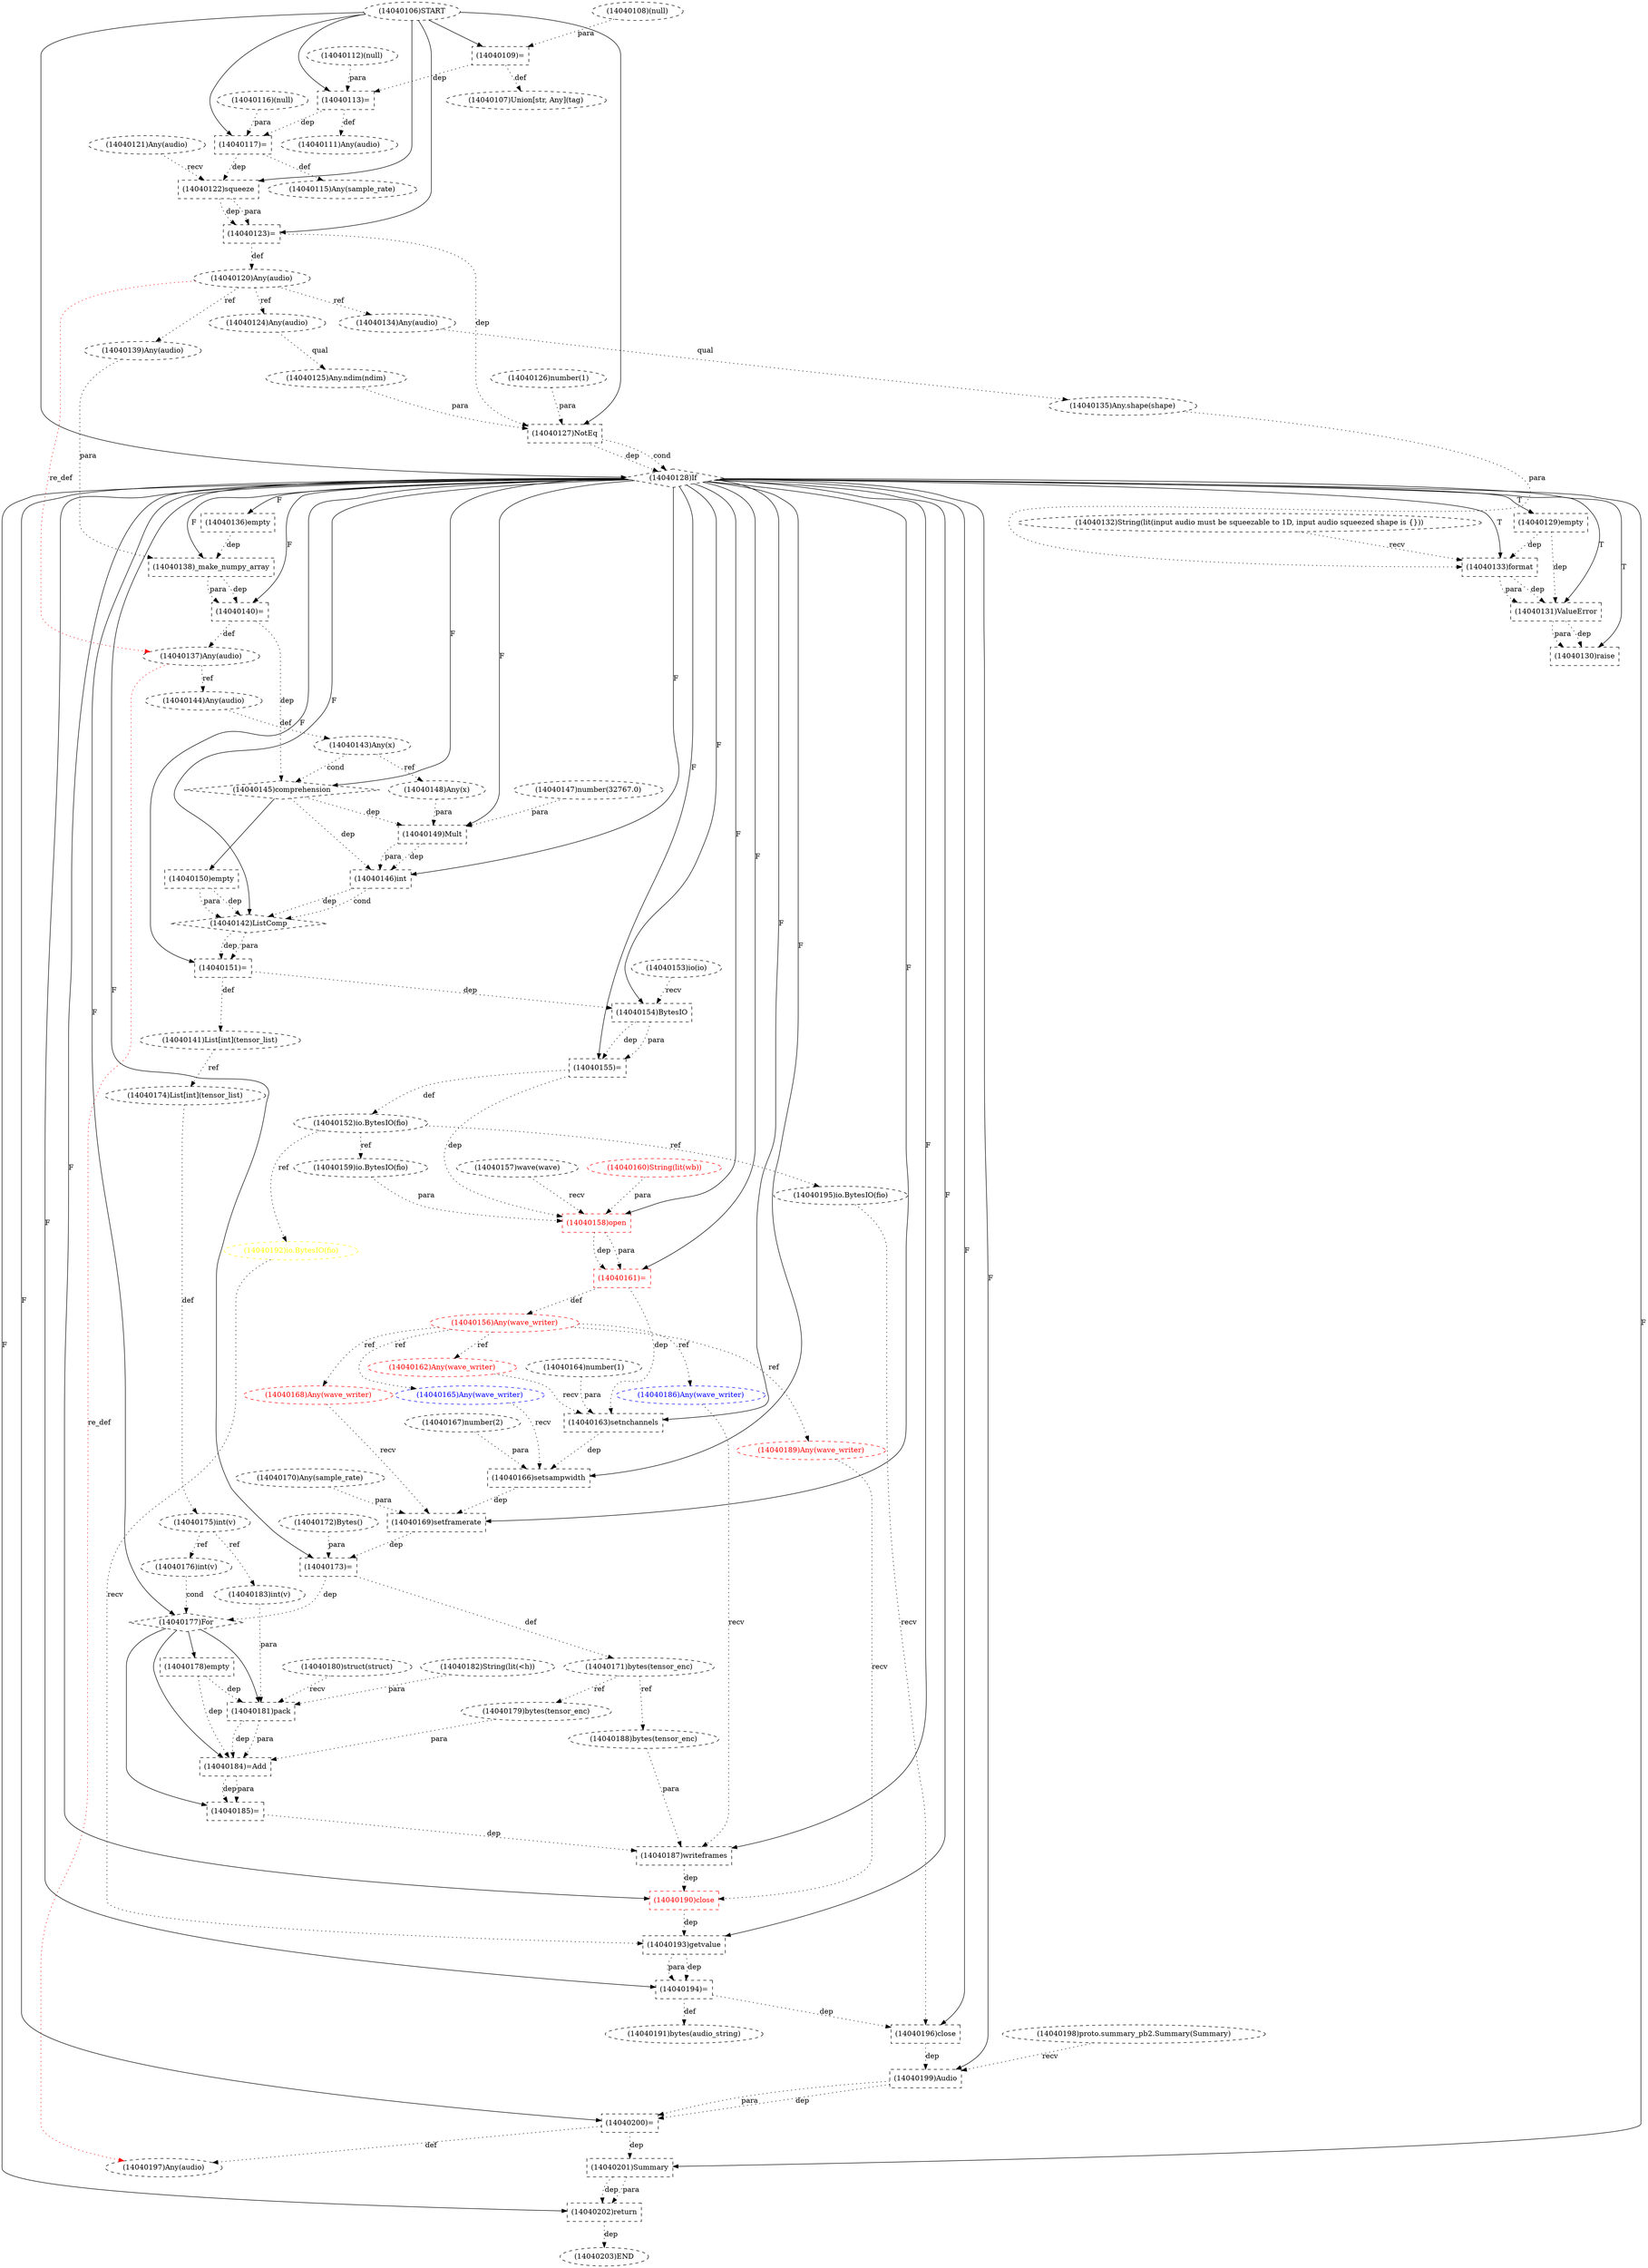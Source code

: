 digraph G {
1 [label="(14040133)format" shape=box style=dashed]
2 [label="(14040135)Any.shape(shape)" shape=ellipse style=dashed]
3 [label="(14040191)bytes(audio_string)" shape=ellipse style=dashed]
4 [label="(14040129)empty" shape=box style=dashed]
5 [label="(14040188)bytes(tensor_enc)" shape=ellipse style=dashed]
6 [label="(14040171)bytes(tensor_enc)" shape=ellipse style=dashed]
7 [label="(14040152)io.BytesIO(fio)" shape=ellipse style=dashed color=black fontcolor=black]
8 [label="(14040159)io.BytesIO(fio)" shape=ellipse style=dashed]
9 [label="(14040109)=" shape=box style=dashed]
10 [label="(14040147)number(32767.0)" shape=ellipse style=dashed]
11 [label="(14040124)Any(audio)" shape=ellipse style=dashed]
12 [label="(14040113)=" shape=box style=dashed]
13 [label="(14040170)Any(sample_rate)" shape=ellipse style=dashed]
14 [label="(14040125)Any.ndim(ndim)" shape=ellipse style=dashed]
15 [label="(14040177)For" shape=diamond style=dashed]
16 [label="(14040186)Any(wave_writer)" shape=ellipse style=dashed color=blue fontcolor=blue]
17 [label="(14040189)Any(wave_writer)" shape=ellipse style=dashed color=red fontcolor=red]
18 [label="(14040155)=" shape=box style=dashed]
19 [label="(14040106)START" style=dashed]
20 [label="(14040146)int" shape=box style=dashed]
21 [label="(14040158)open" shape=box style=dashed color=red fontcolor=red]
22 [label="(14040168)Any(wave_writer)" shape=ellipse style=dashed color=red fontcolor=red]
23 [label="(14040164)number(1)" shape=ellipse style=dashed]
24 [label="(14040132)String(lit(input audio must be squeezable to 1D, input audio squeezed shape is {}))" shape=ellipse style=dashed]
25 [label="(14040117)=" shape=box style=dashed]
26 [label="(14040181)pack" shape=box style=dashed]
27 [label="(14040183)int(v)" shape=ellipse style=dashed]
28 [label="(14040187)writeframes" shape=box style=dashed]
29 [label="(14040134)Any(audio)" shape=ellipse style=dashed]
30 [label="(14040199)Audio" shape=box style=dashed]
31 [label="(14040193)getvalue" shape=box style=dashed]
32 [label="(14040200)=" shape=box style=dashed]
33 [label="(14040143)Any(x)" shape=ellipse style=dashed]
34 [label="(14040175)int(v)" shape=ellipse style=dashed]
35 [label="(14040115)Any(sample_rate)" shape=ellipse style=dashed]
36 [label="(14040195)io.BytesIO(fio)" shape=ellipse style=dashed color=black fontcolor=black]
37 [label="(14040185)=" shape=box style=dashed]
38 [label="(14040194)=" shape=box style=dashed]
39 [label="(14040136)empty" shape=box style=dashed]
40 [label="(14040122)squeeze" shape=box style=dashed]
41 [label="(14040198)proto.summary_pb2.Summary(Summary)" shape=ellipse style=dashed]
42 [label="(14040197)Any(audio)" shape=ellipse style=dashed]
43 [label="(14040126)number(1)" shape=ellipse style=dashed]
44 [label="(14040153)io(io)" shape=ellipse style=dashed]
45 [label="(14040108)(null)" shape=ellipse style=dashed]
46 [label="(14040111)Any(audio)" shape=ellipse style=dashed]
47 [label="(14040176)int(v)" shape=ellipse style=dashed]
48 [label="(14040121)Any(audio)" shape=ellipse style=dashed]
49 [label="(14040127)NotEq" shape=box style=dashed]
50 [label="(14040150)empty" shape=box style=dashed]
51 [label="(14040202)return" shape=box style=dashed]
52 [label="(14040141)List[int](tensor_list)" shape=ellipse style=dashed]
53 [label="(14040180)struct(struct)" shape=ellipse style=dashed]
54 [label="(14040140)=" shape=box style=dashed]
55 [label="(14040166)setsampwidth" shape=box style=dashed]
56 [label="(14040196)close" shape=box style=dashed color=black fontcolor=black]
57 [label="(14040157)wave(wave)" shape=ellipse style=dashed]
58 [label="(14040190)close" shape=box style=dashed color=red fontcolor=red]
59 [label="(14040154)BytesIO" shape=box style=dashed]
60 [label="(14040144)Any(audio)" shape=ellipse style=dashed]
61 [label="(14040172)Bytes()" shape=ellipse style=dashed]
62 [label="(14040137)Any(audio)" shape=ellipse style=dashed]
63 [label="(14040139)Any(audio)" shape=ellipse style=dashed]
64 [label="(14040142)ListComp" shape=diamond style=dashed]
65 [label="(14040203)END" style=dashed]
66 [label="(14040145)comprehension" shape=diamond style=dashed]
67 [label="(14040156)Any(wave_writer)" shape=ellipse style=dashed color=red fontcolor=red]
68 [label="(14040184)=Add" shape=box style=dashed]
69 [label="(14040201)Summary" shape=box style=dashed]
70 [label="(14040148)Any(x)" shape=ellipse style=dashed]
71 [label="(14040178)empty" shape=box style=dashed]
72 [label="(14040167)number(2)" shape=ellipse style=dashed]
73 [label="(14040116)(null)" shape=ellipse style=dashed]
74 [label="(14040160)String(lit(wb))" shape=ellipse style=dashed color=red fontcolor=red]
75 [label="(14040163)setnchannels" shape=box style=dashed]
76 [label="(14040120)Any(audio)" shape=ellipse style=dashed]
77 [label="(14040107)Union[str, Any](tag)" shape=ellipse style=dashed]
78 [label="(14040128)If" shape=diamond style=dashed]
79 [label="(14040192)io.BytesIO(fio)" shape=ellipse style=dashed color=yellow fontcolor=yellow]
80 [label="(14040112)(null)" shape=ellipse style=dashed]
81 [label="(14040179)bytes(tensor_enc)" shape=ellipse style=dashed]
82 [label="(14040130)raise" shape=box style=dashed]
83 [label="(14040174)List[int](tensor_list)" shape=ellipse style=dashed]
84 [label="(14040165)Any(wave_writer)" shape=ellipse style=dashed color=blue fontcolor=blue]
85 [label="(14040169)setframerate" shape=box style=dashed]
86 [label="(14040173)=" shape=box style=dashed]
87 [label="(14040162)Any(wave_writer)" shape=ellipse style=dashed color=red fontcolor=red]
88 [label="(14040149)Mult" shape=box style=dashed]
89 [label="(14040182)String(lit(<h))" shape=ellipse style=dashed]
90 [label="(14040131)ValueError" shape=box style=dashed]
91 [label="(14040138)_make_numpy_array" shape=box style=dashed]
92 [label="(14040161)=" shape=box style=dashed color=red fontcolor=red]
93 [label="(14040123)=" shape=box style=dashed]
94 [label="(14040151)=" shape=box style=dashed]
78 -> 1 [label="T"];
24 -> 1 [label="recv" style=dotted];
2 -> 1 [label="para" style=dotted];
4 -> 1 [label="dep" style=dotted];
29 -> 2 [label="qual" style=dotted];
38 -> 3 [label="def" style=dotted];
78 -> 4 [label="T"];
6 -> 5 [label="ref" style=dotted];
86 -> 6 [label="def" style=dotted];
18 -> 7 [label="def" style=dotted];
7 -> 8 [label="ref" style=dotted];
19 -> 9 [label="" style=solid];
45 -> 9 [label="para" style=dotted];
76 -> 11 [label="ref" style=dotted];
19 -> 12 [label="" style=solid];
80 -> 12 [label="para" style=dotted];
9 -> 12 [label="dep" style=dotted];
11 -> 14 [label="qual" style=dotted];
78 -> 15 [label="F"];
47 -> 15 [label="cond" style=dotted];
86 -> 15 [label="dep" style=dotted];
67 -> 16 [label="ref" style=dotted];
67 -> 17 [label="ref" style=dotted];
78 -> 18 [label="F"];
59 -> 18 [label="dep" style=dotted];
59 -> 18 [label="para" style=dotted];
78 -> 20 [label="F"];
88 -> 20 [label="dep" style=dotted];
88 -> 20 [label="para" style=dotted];
66 -> 20 [label="dep" style=dotted];
78 -> 21 [label="F"];
57 -> 21 [label="recv" style=dotted];
8 -> 21 [label="para" style=dotted];
74 -> 21 [label="para" style=dotted];
18 -> 21 [label="dep" style=dotted];
67 -> 22 [label="ref" style=dotted];
19 -> 25 [label="" style=solid];
73 -> 25 [label="para" style=dotted];
12 -> 25 [label="dep" style=dotted];
15 -> 26 [label="" style=solid];
53 -> 26 [label="recv" style=dotted];
89 -> 26 [label="para" style=dotted];
27 -> 26 [label="para" style=dotted];
71 -> 26 [label="dep" style=dotted];
34 -> 27 [label="ref" style=dotted];
78 -> 28 [label="F"];
16 -> 28 [label="recv" style=dotted];
5 -> 28 [label="para" style=dotted];
37 -> 28 [label="dep" style=dotted];
76 -> 29 [label="ref" style=dotted];
78 -> 30 [label="F"];
41 -> 30 [label="recv" style=dotted];
56 -> 30 [label="dep" style=dotted];
78 -> 31 [label="F"];
79 -> 31 [label="recv" style=dotted];
58 -> 31 [label="dep" style=dotted];
78 -> 32 [label="F"];
30 -> 32 [label="dep" style=dotted];
30 -> 32 [label="para" style=dotted];
60 -> 33 [label="def" style=dotted];
83 -> 34 [label="def" style=dotted];
25 -> 35 [label="def" style=dotted];
7 -> 36 [label="ref" style=dotted];
15 -> 37 [label="" style=solid];
68 -> 37 [label="dep" style=dotted];
68 -> 37 [label="para" style=dotted];
78 -> 38 [label="F"];
31 -> 38 [label="dep" style=dotted];
31 -> 38 [label="para" style=dotted];
78 -> 39 [label="F"];
19 -> 40 [label="" style=solid];
48 -> 40 [label="recv" style=dotted];
25 -> 40 [label="dep" style=dotted];
32 -> 42 [label="def" style=dotted];
62 -> 42 [label="re_def" style=dotted color=red];
12 -> 46 [label="def" style=dotted];
34 -> 47 [label="ref" style=dotted];
19 -> 49 [label="" style=solid];
14 -> 49 [label="para" style=dotted];
43 -> 49 [label="para" style=dotted];
93 -> 49 [label="dep" style=dotted];
66 -> 50 [label="" style=solid];
78 -> 51 [label="F"];
69 -> 51 [label="dep" style=dotted];
69 -> 51 [label="para" style=dotted];
94 -> 52 [label="def" style=dotted];
78 -> 54 [label="F"];
91 -> 54 [label="dep" style=dotted];
91 -> 54 [label="para" style=dotted];
78 -> 55 [label="F"];
84 -> 55 [label="recv" style=dotted];
72 -> 55 [label="para" style=dotted];
75 -> 55 [label="dep" style=dotted];
78 -> 56 [label="F"];
36 -> 56 [label="recv" style=dotted];
38 -> 56 [label="dep" style=dotted];
78 -> 58 [label="F"];
17 -> 58 [label="recv" style=dotted];
28 -> 58 [label="dep" style=dotted];
78 -> 59 [label="F"];
44 -> 59 [label="recv" style=dotted];
94 -> 59 [label="dep" style=dotted];
62 -> 60 [label="ref" style=dotted];
54 -> 62 [label="def" style=dotted];
76 -> 62 [label="re_def" style=dotted color=red];
76 -> 63 [label="ref" style=dotted];
78 -> 64 [label="F"];
20 -> 64 [label="dep" style=dotted];
20 -> 64 [label="cond" style=dotted];
50 -> 64 [label="dep" style=dotted];
50 -> 64 [label="para" style=dotted];
51 -> 65 [label="dep" style=dotted];
78 -> 66 [label="F"];
33 -> 66 [label="cond" style=dotted];
54 -> 66 [label="dep" style=dotted];
92 -> 67 [label="def" style=dotted];
15 -> 68 [label="" style=solid];
81 -> 68 [label="para" style=dotted];
26 -> 68 [label="dep" style=dotted];
26 -> 68 [label="para" style=dotted];
71 -> 68 [label="dep" style=dotted];
78 -> 69 [label="F"];
32 -> 69 [label="dep" style=dotted];
33 -> 70 [label="ref" style=dotted];
15 -> 71 [label="" style=solid];
78 -> 75 [label="F"];
87 -> 75 [label="recv" style=dotted];
23 -> 75 [label="para" style=dotted];
92 -> 75 [label="dep" style=dotted];
93 -> 76 [label="def" style=dotted];
9 -> 77 [label="def" style=dotted];
19 -> 78 [label="" style=solid];
49 -> 78 [label="dep" style=dotted];
49 -> 78 [label="cond" style=dotted];
7 -> 79 [label="ref" style=dotted];
6 -> 81 [label="ref" style=dotted];
78 -> 82 [label="T"];
90 -> 82 [label="dep" style=dotted];
90 -> 82 [label="para" style=dotted];
52 -> 83 [label="ref" style=dotted];
67 -> 84 [label="ref" style=dotted];
78 -> 85 [label="F"];
22 -> 85 [label="recv" style=dotted];
13 -> 85 [label="para" style=dotted];
55 -> 85 [label="dep" style=dotted];
78 -> 86 [label="F"];
61 -> 86 [label="para" style=dotted];
85 -> 86 [label="dep" style=dotted];
67 -> 87 [label="ref" style=dotted];
78 -> 88 [label="F"];
10 -> 88 [label="para" style=dotted];
70 -> 88 [label="para" style=dotted];
66 -> 88 [label="dep" style=dotted];
78 -> 90 [label="T"];
1 -> 90 [label="dep" style=dotted];
1 -> 90 [label="para" style=dotted];
4 -> 90 [label="dep" style=dotted];
78 -> 91 [label="F"];
63 -> 91 [label="para" style=dotted];
39 -> 91 [label="dep" style=dotted];
78 -> 92 [label="F"];
21 -> 92 [label="dep" style=dotted];
21 -> 92 [label="para" style=dotted];
19 -> 93 [label="" style=solid];
40 -> 93 [label="dep" style=dotted];
40 -> 93 [label="para" style=dotted];
78 -> 94 [label="F"];
64 -> 94 [label="dep" style=dotted];
64 -> 94 [label="para" style=dotted];
}